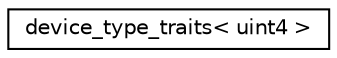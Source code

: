 digraph G
{
  edge [fontname="Helvetica",fontsize="10",labelfontname="Helvetica",labelfontsize="10"];
  node [fontname="Helvetica",fontsize="10",shape=record];
  rankdir=LR;
  Node1 [label="device_type_traits\< uint4 \>",height=0.2,width=0.4,color="black", fillcolor="white", style="filled",URL="$d0/d85/structdevice__type__traits_3_01uint4_01_4.html"];
}
